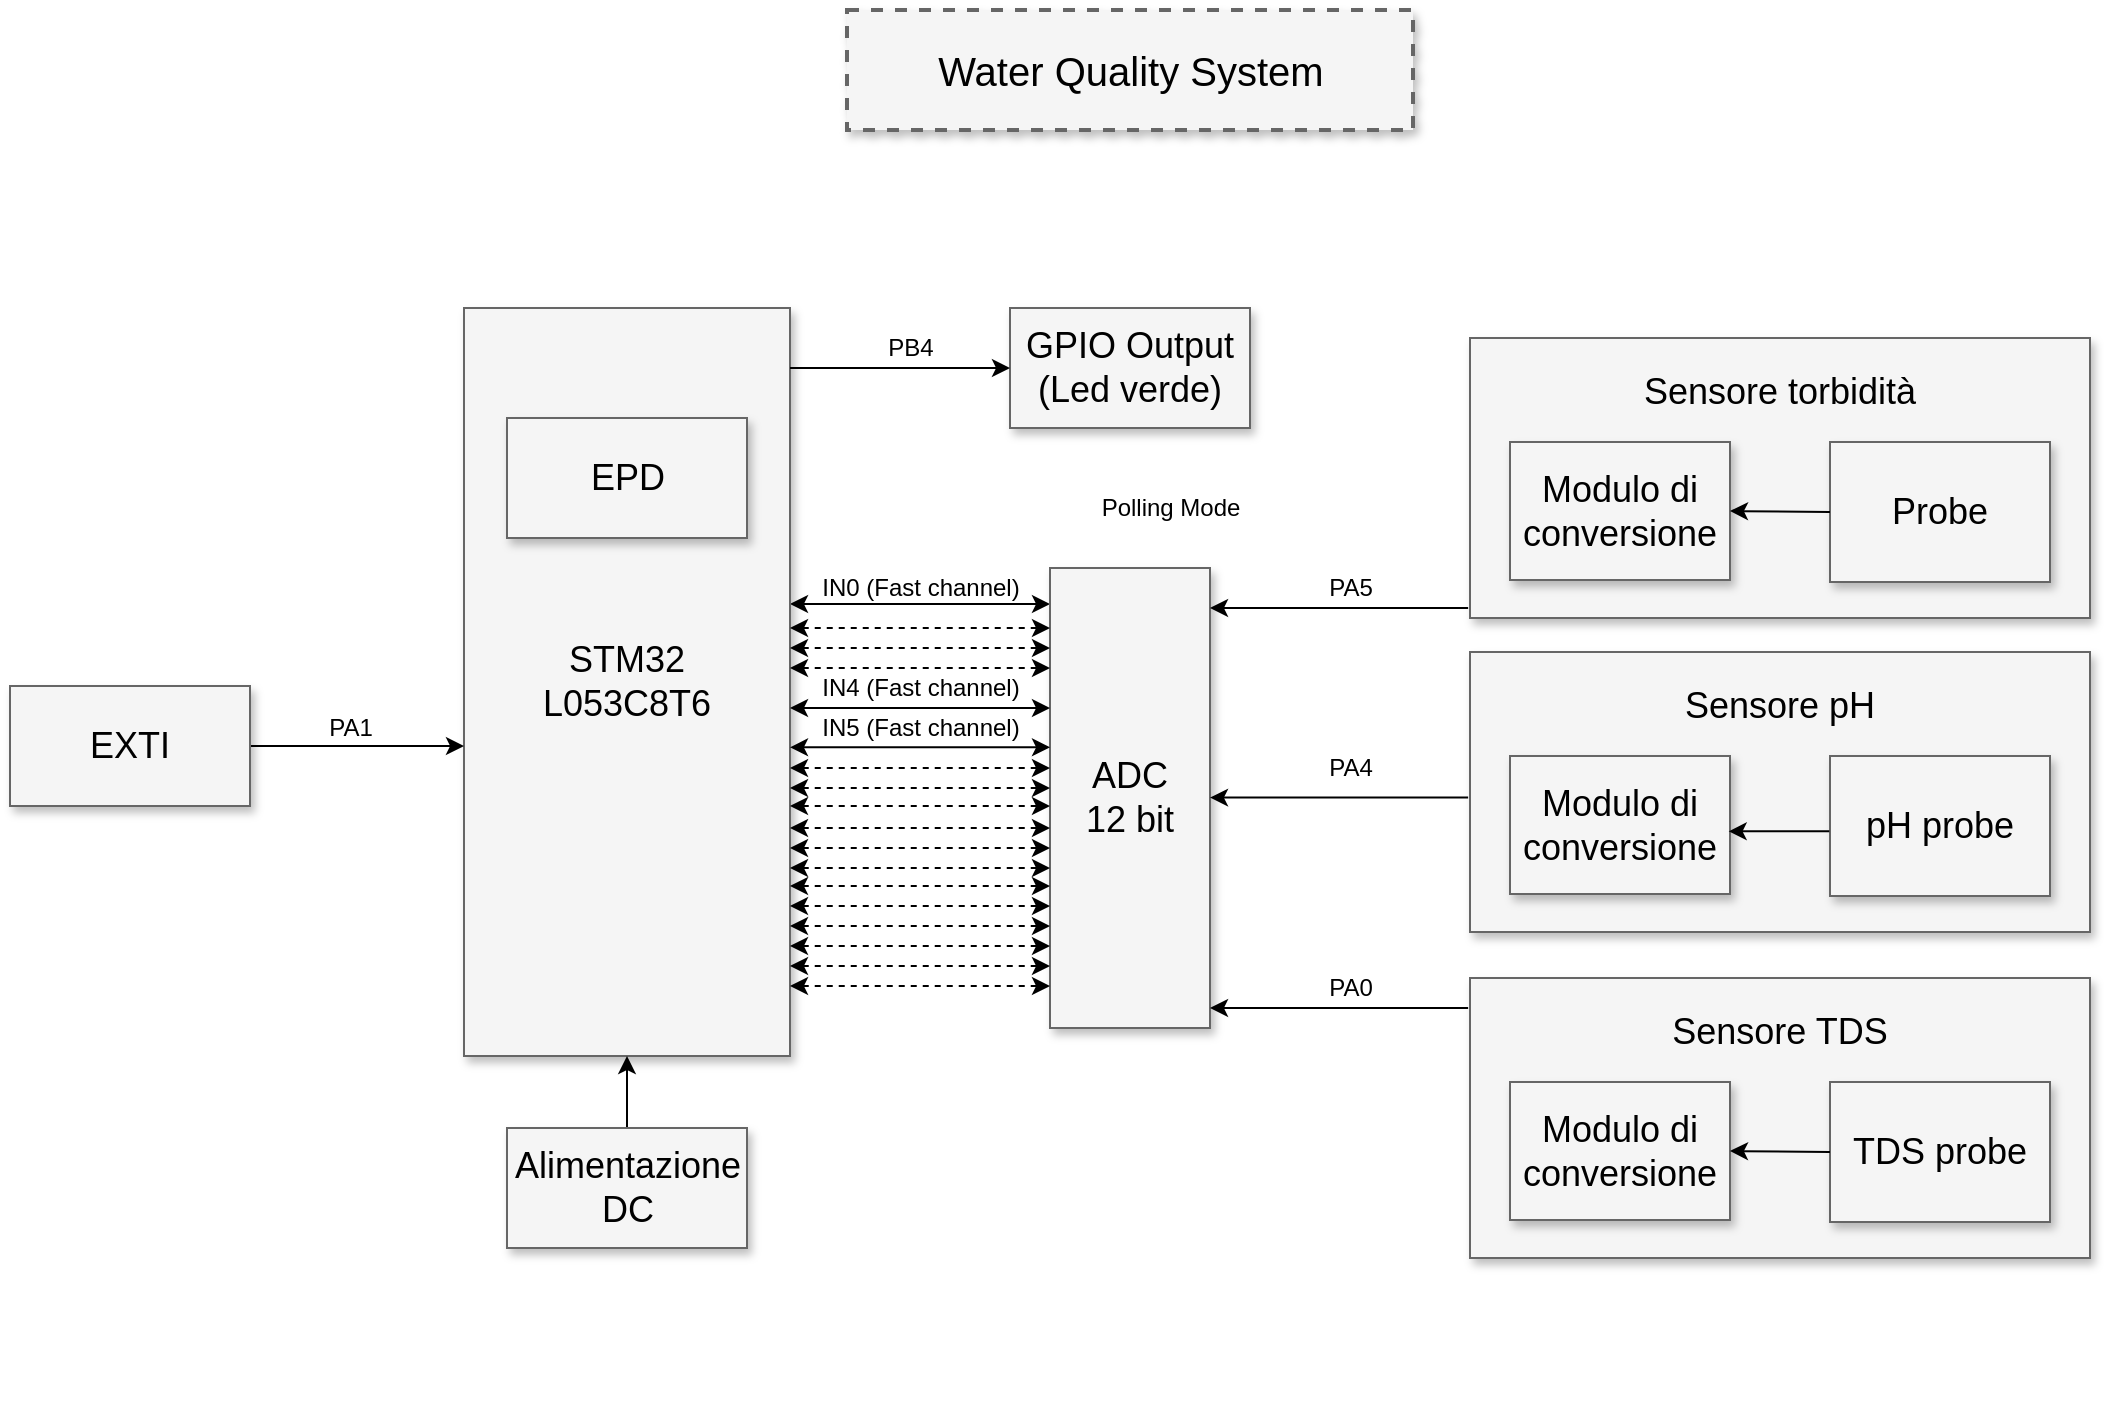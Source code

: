 <mxfile version="13.7.9" type="device"><diagram name="Page-1" id="90a13364-a465-7bf4-72fc-28e22215d7a0"><mxGraphModel dx="3437" dy="1970" grid="1" gridSize="10" guides="1" tooltips="1" connect="1" arrows="1" fold="1" page="1" pageScale="1.5" pageWidth="827" pageHeight="1169" background="#ffffff" math="0" shadow="0"><root><mxCell id="0" style=";html=1;"/><mxCell id="1" style=";html=1;" parent="0"/><mxCell id="3a17f1ce550125da-1" value="Water Quality System" style="whiteSpace=wrap;html=1;shadow=1;fontSize=20;fillColor=#f5f5f5;strokeColor=#666666;strokeWidth=2;dashed=1;" parent="1" vertex="1"><mxGeometry x="518.5" y="565" width="283" height="60" as="geometry"/></mxCell><mxCell id="3a17f1ce550125da-14" style="edgeStyle=elbowEdgeStyle;rounded=0;html=1;startArrow=classic;startFill=1;jettySize=auto;orthogonalLoop=1;fontSize=18;elbow=vertical;" parent="1" source="3a17f1ce550125da-2" edge="1"><mxGeometry relative="1" as="geometry"><mxPoint x="620" y="862" as="targetPoint"/><Array as="points"/></mxGeometry></mxCell><mxCell id="3a17f1ce550125da-2" value="STM32&lt;br&gt;L053C8T6" style="whiteSpace=wrap;html=1;shadow=1;fontSize=18;fillColor=#f5f5f5;strokeColor=#666666;" parent="1" vertex="1"><mxGeometry x="327" y="714" width="163" height="374" as="geometry"/></mxCell><mxCell id="3a17f1ce550125da-21" style="edgeStyle=elbowEdgeStyle;rounded=0;html=1;startArrow=none;startFill=0;jettySize=auto;orthogonalLoop=1;fontSize=18;elbow=vertical;" parent="1" source="3a17f1ce550125da-9" target="3a17f1ce550125da-2" edge="1"><mxGeometry relative="1" as="geometry"/></mxCell><mxCell id="3a17f1ce550125da-9" value="EXTI" style="whiteSpace=wrap;html=1;shadow=1;fontSize=18;fillColor=#f5f5f5;strokeColor=#666666;" parent="1" vertex="1"><mxGeometry x="100" y="903" width="120" height="60" as="geometry"/></mxCell><mxCell id="3a17f1ce550125da-18" style="edgeStyle=elbowEdgeStyle;rounded=0;html=1;startArrow=none;startFill=0;jettySize=auto;orthogonalLoop=1;fontSize=18;elbow=vertical;entryX=0.5;entryY=1;entryDx=0;entryDy=0;" parent="1" source="3a17f1ce550125da-11" target="3a17f1ce550125da-2" edge="1"><mxGeometry relative="1" as="geometry"><mxPoint x="435" y="1170.724" as="targetPoint"/></mxGeometry></mxCell><mxCell id="3a17f1ce550125da-11" value="Alimentazione DC" style="whiteSpace=wrap;html=1;shadow=1;fontSize=18;fillColor=#f5f5f5;strokeColor=#666666;" parent="1" vertex="1"><mxGeometry x="348.5" y="1124" width="120" height="60" as="geometry"/></mxCell><mxCell id="x5stmlZThsRzu_E_QusU-1" value="ADC&lt;br&gt;12 bit" style="whiteSpace=wrap;html=1;shadow=1;fontSize=18;fillColor=#f5f5f5;strokeColor=#666666;" vertex="1" parent="1"><mxGeometry x="620" y="844" width="80" height="230" as="geometry"/></mxCell><mxCell id="x5stmlZThsRzu_E_QusU-8" style="edgeStyle=elbowEdgeStyle;rounded=0;html=1;startArrow=classic;startFill=1;jettySize=auto;orthogonalLoop=1;fontSize=18;elbow=vertical;endArrow=none;endFill=0;entryX=-0.003;entryY=0.967;entryDx=0;entryDy=0;entryPerimeter=0;" edge="1" parent="1" source="x5stmlZThsRzu_E_QusU-1" target="x5stmlZThsRzu_E_QusU-29"><mxGeometry relative="1" as="geometry"><mxPoint x="730" y="863.996" as="sourcePoint"/><mxPoint x="800" y="864" as="targetPoint"/><Array as="points"><mxPoint x="702" y="864"/></Array></mxGeometry></mxCell><mxCell id="x5stmlZThsRzu_E_QusU-19" value="IN0 (Fast channel)" style="text;html=1;align=center;verticalAlign=middle;resizable=0;points=[];autosize=1;" vertex="1" parent="1"><mxGeometry x="500" y="844" width="110" height="20" as="geometry"/></mxCell><mxCell id="x5stmlZThsRzu_E_QusU-20" value="Polling Mode" style="text;html=1;align=center;verticalAlign=middle;resizable=0;points=[];autosize=1;" vertex="1" parent="1"><mxGeometry x="640" y="804" width="80" height="20" as="geometry"/></mxCell><mxCell id="x5stmlZThsRzu_E_QusU-21" value="GPIO Output&lt;br&gt;(Led verde)" style="whiteSpace=wrap;html=1;shadow=1;fontSize=18;fillColor=#f5f5f5;strokeColor=#666666;" vertex="1" parent="1"><mxGeometry x="600" y="714" width="120" height="60" as="geometry"/></mxCell><mxCell id="x5stmlZThsRzu_E_QusU-34" style="edgeStyle=elbowEdgeStyle;rounded=0;html=1;startArrow=classic;startFill=1;jettySize=auto;orthogonalLoop=1;fontSize=18;elbow=vertical;dashed=1;" edge="1" parent="1" target="x5stmlZThsRzu_E_QusU-1"><mxGeometry relative="1" as="geometry"><mxPoint x="490" y="874" as="sourcePoint"/><mxPoint x="601" y="923" as="targetPoint"/><Array as="points"><mxPoint x="620" y="874"/></Array></mxGeometry></mxCell><mxCell id="x5stmlZThsRzu_E_QusU-40" value="PA1" style="text;html=1;align=center;verticalAlign=middle;resizable=0;points=[];autosize=1;" vertex="1" parent="1"><mxGeometry x="250" y="914" width="40" height="20" as="geometry"/></mxCell><mxCell id="x5stmlZThsRzu_E_QusU-41" value="" style="group" vertex="1" connectable="0" parent="1"><mxGeometry x="830" y="886" width="310" height="140" as="geometry"/></mxCell><mxCell id="x5stmlZThsRzu_E_QusU-18" value="&lt;br&gt;&lt;br&gt;&lt;br&gt;&lt;br&gt;&lt;br&gt;&lt;br&gt;&lt;br&gt;Sensore pH&lt;br&gt;&lt;br&gt;&lt;br&gt;&lt;br&gt;&lt;br&gt;&lt;br&gt;&lt;br&gt;&lt;br&gt;&lt;br&gt;&lt;br&gt;&lt;br&gt;&lt;br&gt;" style="whiteSpace=wrap;html=1;shadow=1;fontSize=18;fillColor=#f5f5f5;strokeColor=#666666;" vertex="1" parent="x5stmlZThsRzu_E_QusU-41"><mxGeometry width="310" height="140" as="geometry"/></mxCell><mxCell id="x5stmlZThsRzu_E_QusU-15" value="Modulo di conversione" style="whiteSpace=wrap;html=1;shadow=1;fontSize=18;fillColor=#f5f5f5;strokeColor=#666666;" vertex="1" parent="x5stmlZThsRzu_E_QusU-41"><mxGeometry x="20" y="52" width="110" height="69" as="geometry"/></mxCell><mxCell id="x5stmlZThsRzu_E_QusU-16" value="pH probe" style="whiteSpace=wrap;html=1;shadow=1;fontSize=18;fillColor=#f5f5f5;strokeColor=#666666;" vertex="1" parent="x5stmlZThsRzu_E_QusU-41"><mxGeometry x="180" y="52" width="110" height="70" as="geometry"/></mxCell><mxCell id="x5stmlZThsRzu_E_QusU-71" value="" style="endArrow=classic;html=1;exitX=-0.003;exitY=0.538;exitDx=0;exitDy=0;exitPerimeter=0;entryX=0.994;entryY=0.546;entryDx=0;entryDy=0;entryPerimeter=0;" edge="1" parent="x5stmlZThsRzu_E_QusU-41" source="x5stmlZThsRzu_E_QusU-16" target="x5stmlZThsRzu_E_QusU-15"><mxGeometry width="50" height="50" relative="1" as="geometry"><mxPoint x="140" y="108" as="sourcePoint"/><mxPoint x="190" y="58" as="targetPoint"/></mxGeometry></mxCell><mxCell id="x5stmlZThsRzu_E_QusU-42" value="" style="group" vertex="1" connectable="0" parent="1"><mxGeometry x="830" y="1049" width="310" height="140" as="geometry"/></mxCell><mxCell id="x5stmlZThsRzu_E_QusU-24" value="" style="group" vertex="1" connectable="0" parent="x5stmlZThsRzu_E_QusU-42"><mxGeometry width="310" height="140" as="geometry"/></mxCell><mxCell id="x5stmlZThsRzu_E_QusU-25" value="&lt;br&gt;&lt;br&gt;&lt;br&gt;&lt;br&gt;Sensore TDS&lt;br&gt;&lt;br&gt;&lt;br&gt;&lt;br&gt;&lt;br&gt;&lt;br&gt;&lt;br&gt;&lt;br&gt;&lt;br&gt;" style="whiteSpace=wrap;html=1;shadow=1;fontSize=18;fillColor=#f5f5f5;strokeColor=#666666;" vertex="1" parent="x5stmlZThsRzu_E_QusU-24"><mxGeometry width="310" height="140" as="geometry"/></mxCell><mxCell id="x5stmlZThsRzu_E_QusU-26" value="Modulo di conversione" style="whiteSpace=wrap;html=1;shadow=1;fontSize=18;fillColor=#f5f5f5;strokeColor=#666666;" vertex="1" parent="x5stmlZThsRzu_E_QusU-24"><mxGeometry x="20" y="52" width="110" height="69" as="geometry"/></mxCell><mxCell id="x5stmlZThsRzu_E_QusU-27" value="TDS probe" style="whiteSpace=wrap;html=1;shadow=1;fontSize=18;fillColor=#f5f5f5;strokeColor=#666666;" vertex="1" parent="x5stmlZThsRzu_E_QusU-24"><mxGeometry x="180" y="52" width="110" height="70" as="geometry"/></mxCell><mxCell id="x5stmlZThsRzu_E_QusU-72" value="" style="endArrow=classic;html=1;exitX=0;exitY=0.5;exitDx=0;exitDy=0;entryX=1;entryY=0.5;entryDx=0;entryDy=0;" edge="1" parent="x5stmlZThsRzu_E_QusU-24" source="x5stmlZThsRzu_E_QusU-27" target="x5stmlZThsRzu_E_QusU-26"><mxGeometry width="50" height="50" relative="1" as="geometry"><mxPoint x="130" y="105" as="sourcePoint"/><mxPoint x="180" y="55" as="targetPoint"/></mxGeometry></mxCell><mxCell id="x5stmlZThsRzu_E_QusU-43" value="" style="group" vertex="1" connectable="0" parent="1"><mxGeometry x="830" y="729" width="310" height="140" as="geometry"/></mxCell><mxCell id="x5stmlZThsRzu_E_QusU-28" value="" style="group" vertex="1" connectable="0" parent="x5stmlZThsRzu_E_QusU-43"><mxGeometry width="310" height="140" as="geometry"/></mxCell><mxCell id="x5stmlZThsRzu_E_QusU-29" value="&lt;br&gt;&lt;br&gt;&lt;br&gt;&lt;br&gt;Sensore torbidità&lt;br&gt;&lt;br&gt;&lt;br&gt;&lt;br&gt;&lt;br&gt;&lt;br&gt;&lt;br&gt;&lt;br&gt;&lt;br&gt;" style="whiteSpace=wrap;html=1;shadow=1;fontSize=18;fillColor=#f5f5f5;strokeColor=#666666;" vertex="1" parent="x5stmlZThsRzu_E_QusU-28"><mxGeometry width="310" height="140" as="geometry"/></mxCell><mxCell id="x5stmlZThsRzu_E_QusU-30" value="Modulo di conversione" style="whiteSpace=wrap;html=1;shadow=1;fontSize=18;fillColor=#f5f5f5;strokeColor=#666666;" vertex="1" parent="x5stmlZThsRzu_E_QusU-28"><mxGeometry x="20" y="52.0" width="110" height="69" as="geometry"/></mxCell><mxCell id="x5stmlZThsRzu_E_QusU-31" value="Probe" style="whiteSpace=wrap;html=1;shadow=1;fontSize=18;fillColor=#f5f5f5;strokeColor=#666666;" vertex="1" parent="x5stmlZThsRzu_E_QusU-28"><mxGeometry x="180" y="52.0" width="110" height="70" as="geometry"/></mxCell><mxCell id="x5stmlZThsRzu_E_QusU-70" value="" style="endArrow=classic;html=1;exitX=0;exitY=0.5;exitDx=0;exitDy=0;entryX=1;entryY=0.5;entryDx=0;entryDy=0;" edge="1" parent="x5stmlZThsRzu_E_QusU-28" source="x5stmlZThsRzu_E_QusU-31" target="x5stmlZThsRzu_E_QusU-30"><mxGeometry width="50" height="50" relative="1" as="geometry"><mxPoint x="130" y="105" as="sourcePoint"/><mxPoint x="180" y="55" as="targetPoint"/></mxGeometry></mxCell><mxCell id="x5stmlZThsRzu_E_QusU-44" style="edgeStyle=elbowEdgeStyle;rounded=0;html=1;startArrow=none;startFill=0;jettySize=auto;orthogonalLoop=1;fontSize=18;elbow=vertical;" edge="1" parent="1" source="3a17f1ce550125da-2" target="x5stmlZThsRzu_E_QusU-21"><mxGeometry relative="1" as="geometry"><mxPoint x="493" y="744" as="sourcePoint"/><mxPoint x="600" y="744" as="targetPoint"/></mxGeometry></mxCell><mxCell id="x5stmlZThsRzu_E_QusU-45" style="edgeStyle=elbowEdgeStyle;rounded=0;html=1;startArrow=classic;startFill=1;jettySize=auto;orthogonalLoop=1;fontSize=18;elbow=vertical;dashed=1;" edge="1" parent="1"><mxGeometry relative="1" as="geometry"><mxPoint x="490" y="884" as="sourcePoint"/><mxPoint x="620" y="884" as="targetPoint"/><Array as="points"><mxPoint x="620" y="884"/></Array></mxGeometry></mxCell><mxCell id="x5stmlZThsRzu_E_QusU-46" style="edgeStyle=elbowEdgeStyle;rounded=0;html=1;startArrow=classic;startFill=1;jettySize=auto;orthogonalLoop=1;fontSize=18;elbow=vertical;dashed=1;" edge="1" parent="1"><mxGeometry relative="1" as="geometry"><mxPoint x="490" y="894" as="sourcePoint"/><mxPoint x="620" y="894" as="targetPoint"/><Array as="points"><mxPoint x="620" y="894"/></Array></mxGeometry></mxCell><mxCell id="x5stmlZThsRzu_E_QusU-47" style="edgeStyle=elbowEdgeStyle;rounded=0;html=1;startArrow=classic;startFill=1;jettySize=auto;orthogonalLoop=1;fontSize=18;elbow=vertical;" edge="1" parent="1"><mxGeometry relative="1" as="geometry"><mxPoint x="490" y="914" as="sourcePoint"/><mxPoint x="620" y="914" as="targetPoint"/><Array as="points"><mxPoint x="620" y="914"/></Array></mxGeometry></mxCell><mxCell id="x5stmlZThsRzu_E_QusU-48" value="IN4 (Fast channel)" style="text;html=1;align=center;verticalAlign=middle;resizable=0;points=[];autosize=1;" vertex="1" parent="1"><mxGeometry x="500" y="894" width="110" height="20" as="geometry"/></mxCell><mxCell id="x5stmlZThsRzu_E_QusU-51" style="edgeStyle=elbowEdgeStyle;rounded=0;html=1;startArrow=classic;startFill=1;jettySize=auto;orthogonalLoop=1;fontSize=18;elbow=vertical;dashed=1;" edge="1" parent="1"><mxGeometry relative="1" as="geometry"><mxPoint x="490" y="944" as="sourcePoint"/><mxPoint x="620" y="944" as="targetPoint"/><Array as="points"><mxPoint x="620" y="944"/></Array></mxGeometry></mxCell><mxCell id="x5stmlZThsRzu_E_QusU-52" style="edgeStyle=elbowEdgeStyle;rounded=0;html=1;startArrow=classic;startFill=1;jettySize=auto;orthogonalLoop=1;fontSize=18;elbow=vertical;dashed=1;" edge="1" parent="1"><mxGeometry relative="1" as="geometry"><mxPoint x="490" y="954" as="sourcePoint"/><mxPoint x="620" y="954" as="targetPoint"/><Array as="points"><mxPoint x="620" y="954"/></Array></mxGeometry></mxCell><mxCell id="x5stmlZThsRzu_E_QusU-53" style="edgeStyle=elbowEdgeStyle;rounded=0;html=1;startArrow=classic;startFill=1;jettySize=auto;orthogonalLoop=1;fontSize=18;elbow=vertical;dashed=1;" edge="1" parent="1"><mxGeometry relative="1" as="geometry"><mxPoint x="490" y="963.0" as="sourcePoint"/><mxPoint x="620" y="963.0" as="targetPoint"/><Array as="points"><mxPoint x="620" y="963.0"/></Array></mxGeometry></mxCell><mxCell id="x5stmlZThsRzu_E_QusU-54" style="edgeStyle=elbowEdgeStyle;rounded=0;html=1;startArrow=classic;startFill=1;jettySize=auto;orthogonalLoop=1;fontSize=18;elbow=vertical;" edge="1" parent="1"><mxGeometry relative="1" as="geometry"><mxPoint x="490" y="933.67" as="sourcePoint"/><mxPoint x="620" y="933.67" as="targetPoint"/><Array as="points"><mxPoint x="620" y="933.67"/></Array></mxGeometry></mxCell><mxCell id="x5stmlZThsRzu_E_QusU-55" value="IN5 (Fast channel)" style="text;html=1;align=center;verticalAlign=middle;resizable=0;points=[];autosize=1;" vertex="1" parent="1"><mxGeometry x="500" y="914" width="110" height="20" as="geometry"/></mxCell><mxCell id="x5stmlZThsRzu_E_QusU-57" style="edgeStyle=elbowEdgeStyle;rounded=0;html=1;startArrow=classic;startFill=1;jettySize=auto;orthogonalLoop=1;fontSize=18;elbow=vertical;dashed=1;" edge="1" parent="1"><mxGeometry relative="1" as="geometry"><mxPoint x="490" y="974.0" as="sourcePoint"/><mxPoint x="620" y="974.0" as="targetPoint"/><Array as="points"><mxPoint x="620" y="974.0"/></Array></mxGeometry></mxCell><mxCell id="x5stmlZThsRzu_E_QusU-58" style="edgeStyle=elbowEdgeStyle;rounded=0;html=1;startArrow=classic;startFill=1;jettySize=auto;orthogonalLoop=1;fontSize=18;elbow=vertical;dashed=1;" edge="1" parent="1"><mxGeometry relative="1" as="geometry"><mxPoint x="490" y="984.0" as="sourcePoint"/><mxPoint x="620" y="984.0" as="targetPoint"/><Array as="points"><mxPoint x="620" y="984.0"/></Array></mxGeometry></mxCell><mxCell id="x5stmlZThsRzu_E_QusU-59" style="edgeStyle=elbowEdgeStyle;rounded=0;html=1;startArrow=classic;startFill=1;jettySize=auto;orthogonalLoop=1;fontSize=18;elbow=vertical;dashed=1;" edge="1" parent="1"><mxGeometry relative="1" as="geometry"><mxPoint x="490" y="994.0" as="sourcePoint"/><mxPoint x="620" y="994.0" as="targetPoint"/><Array as="points"><mxPoint x="620" y="994.0"/></Array></mxGeometry></mxCell><mxCell id="x5stmlZThsRzu_E_QusU-60" style="edgeStyle=elbowEdgeStyle;rounded=0;html=1;startArrow=classic;startFill=1;jettySize=auto;orthogonalLoop=1;fontSize=18;elbow=vertical;dashed=1;" edge="1" parent="1"><mxGeometry relative="1" as="geometry"><mxPoint x="490" y="1003.0" as="sourcePoint"/><mxPoint x="620" y="1003.0" as="targetPoint"/><Array as="points"><mxPoint x="620" y="1003.0"/></Array></mxGeometry></mxCell><mxCell id="x5stmlZThsRzu_E_QusU-61" style="edgeStyle=elbowEdgeStyle;rounded=0;html=1;startArrow=classic;startFill=1;jettySize=auto;orthogonalLoop=1;fontSize=18;elbow=vertical;dashed=1;" edge="1" parent="1"><mxGeometry relative="1" as="geometry"><mxPoint x="490" y="1013.0" as="sourcePoint"/><mxPoint x="620" y="1013.0" as="targetPoint"/><Array as="points"><mxPoint x="620" y="1013.0"/></Array></mxGeometry></mxCell><mxCell id="x5stmlZThsRzu_E_QusU-62" value="PB4" style="text;html=1;align=center;verticalAlign=middle;resizable=0;points=[];autosize=1;" vertex="1" parent="1"><mxGeometry x="530" y="724" width="40" height="20" as="geometry"/></mxCell><mxCell id="x5stmlZThsRzu_E_QusU-63" style="edgeStyle=elbowEdgeStyle;rounded=0;html=1;startArrow=classic;startFill=1;jettySize=auto;orthogonalLoop=1;fontSize=18;elbow=vertical;dashed=1;" edge="1" parent="1"><mxGeometry relative="1" as="geometry"><mxPoint x="490" y="1023.0" as="sourcePoint"/><mxPoint x="620" y="1023.0" as="targetPoint"/><Array as="points"><mxPoint x="620" y="1023.0"/></Array></mxGeometry></mxCell><mxCell id="x5stmlZThsRzu_E_QusU-64" style="edgeStyle=elbowEdgeStyle;rounded=0;html=1;startArrow=classic;startFill=1;jettySize=auto;orthogonalLoop=1;fontSize=18;elbow=vertical;dashed=1;" edge="1" parent="1"><mxGeometry relative="1" as="geometry"><mxPoint x="490" y="1033" as="sourcePoint"/><mxPoint x="620" y="1033" as="targetPoint"/><Array as="points"><mxPoint x="620" y="1033"/></Array></mxGeometry></mxCell><mxCell id="x5stmlZThsRzu_E_QusU-65" style="edgeStyle=elbowEdgeStyle;rounded=0;html=1;startArrow=classic;startFill=1;jettySize=auto;orthogonalLoop=1;fontSize=18;elbow=vertical;dashed=1;" edge="1" parent="1"><mxGeometry relative="1" as="geometry"><mxPoint x="490" y="1043" as="sourcePoint"/><mxPoint x="620" y="1043" as="targetPoint"/><Array as="points"><mxPoint x="620" y="1043"/></Array></mxGeometry></mxCell><mxCell id="x5stmlZThsRzu_E_QusU-66" style="edgeStyle=elbowEdgeStyle;rounded=0;html=1;startArrow=classic;startFill=1;jettySize=auto;orthogonalLoop=1;fontSize=18;elbow=vertical;dashed=1;" edge="1" parent="1"><mxGeometry relative="1" as="geometry"><mxPoint x="490" y="1053" as="sourcePoint"/><mxPoint x="620" y="1053" as="targetPoint"/><Array as="points"><mxPoint x="620" y="1053"/></Array></mxGeometry></mxCell><mxCell id="x5stmlZThsRzu_E_QusU-67" style="edgeStyle=elbowEdgeStyle;rounded=0;html=1;startArrow=classic;startFill=1;jettySize=auto;orthogonalLoop=1;fontSize=18;elbow=vertical;endArrow=none;endFill=0;entryX=-0.003;entryY=0.967;entryDx=0;entryDy=0;entryPerimeter=0;" edge="1" parent="1"><mxGeometry relative="1" as="geometry"><mxPoint x="700" y="958.81" as="sourcePoint"/><mxPoint x="829.07" y="959.19" as="targetPoint"/><Array as="points"><mxPoint x="702" y="958.81"/></Array></mxGeometry></mxCell><mxCell id="x5stmlZThsRzu_E_QusU-68" style="edgeStyle=elbowEdgeStyle;rounded=0;html=1;startArrow=classic;startFill=1;jettySize=auto;orthogonalLoop=1;fontSize=18;elbow=vertical;endArrow=none;endFill=0;entryX=-0.003;entryY=0.967;entryDx=0;entryDy=0;entryPerimeter=0;" edge="1" parent="1"><mxGeometry relative="1" as="geometry"><mxPoint x="700" y="1064" as="sourcePoint"/><mxPoint x="829.07" y="1064.38" as="targetPoint"/><Array as="points"><mxPoint x="702" y="1064"/></Array></mxGeometry></mxCell><mxCell id="x5stmlZThsRzu_E_QusU-73" value="PA5" style="text;html=1;align=center;verticalAlign=middle;resizable=0;points=[];autosize=1;" vertex="1" parent="1"><mxGeometry x="750" y="844" width="40" height="20" as="geometry"/></mxCell><mxCell id="x5stmlZThsRzu_E_QusU-74" value="PA4" style="text;html=1;align=center;verticalAlign=middle;resizable=0;points=[];autosize=1;" vertex="1" parent="1"><mxGeometry x="750" y="934" width="40" height="20" as="geometry"/></mxCell><mxCell id="x5stmlZThsRzu_E_QusU-75" value="PA0" style="text;html=1;align=center;verticalAlign=middle;resizable=0;points=[];autosize=1;" vertex="1" parent="1"><mxGeometry x="750" y="1044" width="40" height="20" as="geometry"/></mxCell><mxCell id="x5stmlZThsRzu_E_QusU-77" value="EPD" style="whiteSpace=wrap;html=1;shadow=1;fontSize=18;fillColor=#f5f5f5;strokeColor=#666666;" vertex="1" parent="1"><mxGeometry x="348.5" y="769" width="120" height="60" as="geometry"/></mxCell></root></mxGraphModel></diagram></mxfile>